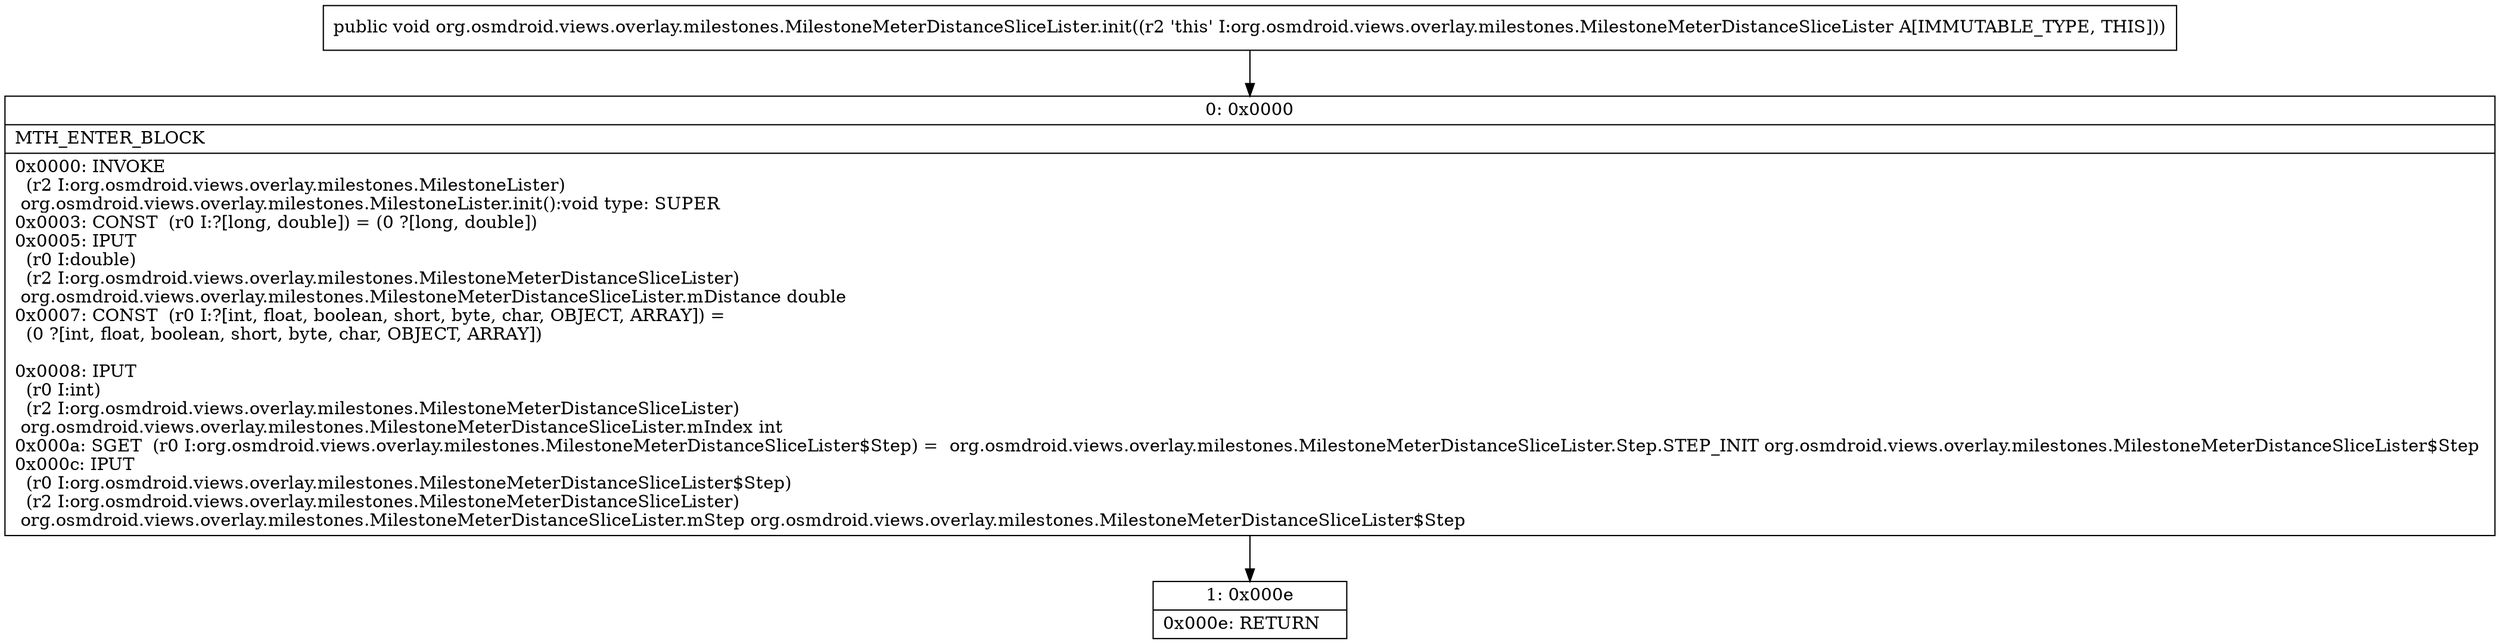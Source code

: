 digraph "CFG fororg.osmdroid.views.overlay.milestones.MilestoneMeterDistanceSliceLister.init()V" {
Node_0 [shape=record,label="{0\:\ 0x0000|MTH_ENTER_BLOCK\l|0x0000: INVOKE  \l  (r2 I:org.osmdroid.views.overlay.milestones.MilestoneLister)\l org.osmdroid.views.overlay.milestones.MilestoneLister.init():void type: SUPER \l0x0003: CONST  (r0 I:?[long, double]) = (0 ?[long, double]) \l0x0005: IPUT  \l  (r0 I:double)\l  (r2 I:org.osmdroid.views.overlay.milestones.MilestoneMeterDistanceSliceLister)\l org.osmdroid.views.overlay.milestones.MilestoneMeterDistanceSliceLister.mDistance double \l0x0007: CONST  (r0 I:?[int, float, boolean, short, byte, char, OBJECT, ARRAY]) = \l  (0 ?[int, float, boolean, short, byte, char, OBJECT, ARRAY])\l \l0x0008: IPUT  \l  (r0 I:int)\l  (r2 I:org.osmdroid.views.overlay.milestones.MilestoneMeterDistanceSliceLister)\l org.osmdroid.views.overlay.milestones.MilestoneMeterDistanceSliceLister.mIndex int \l0x000a: SGET  (r0 I:org.osmdroid.views.overlay.milestones.MilestoneMeterDistanceSliceLister$Step) =  org.osmdroid.views.overlay.milestones.MilestoneMeterDistanceSliceLister.Step.STEP_INIT org.osmdroid.views.overlay.milestones.MilestoneMeterDistanceSliceLister$Step \l0x000c: IPUT  \l  (r0 I:org.osmdroid.views.overlay.milestones.MilestoneMeterDistanceSliceLister$Step)\l  (r2 I:org.osmdroid.views.overlay.milestones.MilestoneMeterDistanceSliceLister)\l org.osmdroid.views.overlay.milestones.MilestoneMeterDistanceSliceLister.mStep org.osmdroid.views.overlay.milestones.MilestoneMeterDistanceSliceLister$Step \l}"];
Node_1 [shape=record,label="{1\:\ 0x000e|0x000e: RETURN   \l}"];
MethodNode[shape=record,label="{public void org.osmdroid.views.overlay.milestones.MilestoneMeterDistanceSliceLister.init((r2 'this' I:org.osmdroid.views.overlay.milestones.MilestoneMeterDistanceSliceLister A[IMMUTABLE_TYPE, THIS])) }"];
MethodNode -> Node_0;
Node_0 -> Node_1;
}

